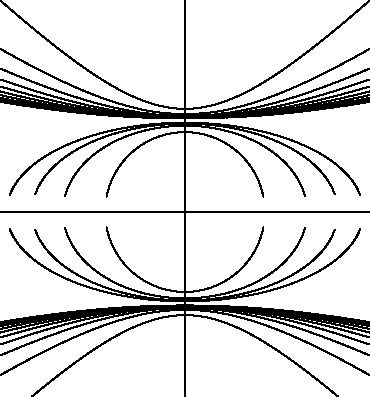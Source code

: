 size(7cm,7cm);
import contour;
import graph;

xaxis();
yaxis();

real f(real x, real y) {return (x^2+1)/(y^2-4);}

int n=10;
real[] c=new real[n];
for(int i=0; i < n; ++i) c[i]=i+1;

draw(contour(f,(-4,2.01),(4,7),c));
draw(contour(f,(-4,-4),(4,-2.01),c));

real f1p(real x) {return sqrt((-1/1)*(x^2+1)+4);}
real f1n(real x) {return (-1)*sqrt((-1/1)*(x^2+1)+4);}
draw(graph(f1p,-1.7,1.7));
draw(graph(f1n,-1.7,1.7));

real f2p(real x) {return sqrt((-1/2)*(x^2+1)+4);}
real f2n(real x) {return (-1)*sqrt((-1/2)*(x^2+1)+4);}
draw(graph(f2p,-2.6,2.6));
draw(graph(f2n,-2.6,2.6));

real f3p(real x) {return sqrt((-1/3)*(x^2+1)+4);}
real f3n(real x) {return (-1)*sqrt((-1/3)*(x^2+1)+4);}
draw(graph(f3p,-3.25,3.25));
draw(graph(f3n,-3.25,3.25));

real f3p(real x) {return sqrt((-1/4)*(x^2+1)+4);}
real f3n(real x) {return (-1)*sqrt((-1/4)*(x^2+1)+4);}
draw(graph(f3p,-3.8,3.8));
draw(graph(f3n,-3.8,3.8));
